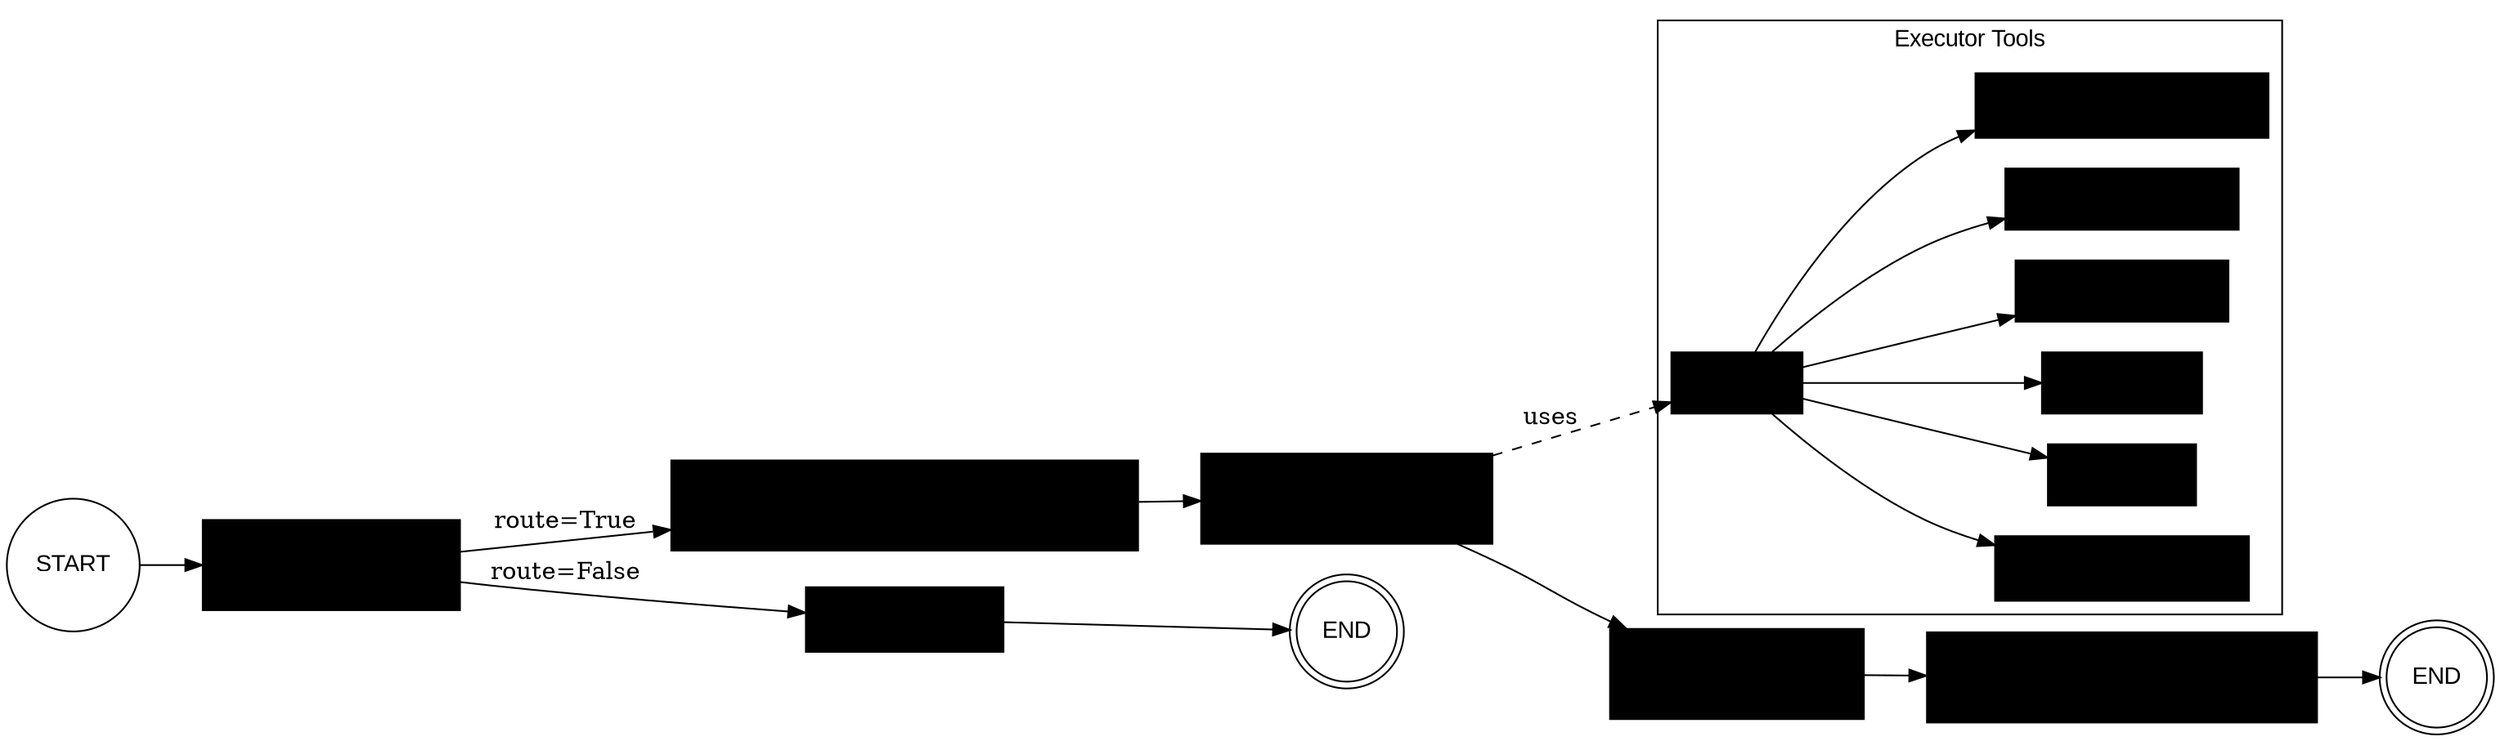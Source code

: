digraph G {
  rankdir=LR;
  node [shape=box, style=filled, fillcolor="#eef", color="#447", fontname="Arial"];

  START [shape=circle, label="START", fillcolor="white"];
  END1  [shape=doublecircle, label="END", fillcolor="white"];
  END2  [shape=doublecircle, label="END", fillcolor="white"];

  R [label="Router\n(nodes/router.py)\noutput: route, answer?"];
  P [label="Planner\n(nodes/planner.py)\noutput: plan, data_manifest, df_summaries"];
  E [label="Executor\n(nodes/executor.py)\nupdates: executor_results"];
  G [label="Aggregator\n(nodes/aggregator.py)\noutput: answer"];
  S [label="Saver\n(nodes/saver.py)\nwrites: trace.json, final_answer.json"];

  START -> R;
  R -> A1 [label="route=False"];
  A1 [label="Answer returned\n(state.answer)"];
  A1 -> END1;

  R -> P [label="route=True"];
  P -> E;
  E -> G;
  G -> S;
  S -> END2;

  subgraph cluster_tools {
    label="Executor Tools";
    color="#bbb";
    fontname="Arial";
    TH [label="Tools Hub"];
    T1 [label="filesystemtools\n(write/read/list/search)"];
    T2 [label="python_repl"];
    T3 [label="load_dataset"];
    T4 [label="get_sheet_names"];
    T5 [label="find_csv_excel_files"];
    T6 [label="get_cached_dataset_path\n(HF cache)"];
  }
  E -> TH [style=dashed, label="uses"];
  TH -> T1;
  TH -> T2;
  TH -> T3;
  TH -> T4;
  TH -> T5;
  TH -> T6;
}
